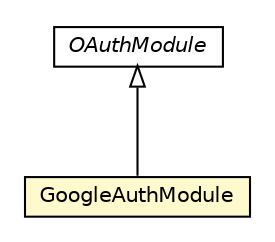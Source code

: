 #!/usr/local/bin/dot
#
# Class diagram 
# Generated by UMLGraph version R5_6-24-gf6e263 (http://www.umlgraph.org/)
#

digraph G {
	edge [fontname="Helvetica",fontsize=10,labelfontname="Helvetica",labelfontsize=10];
	node [fontname="Helvetica",fontsize=10,shape=plaintext];
	nodesep=0.25;
	ranksep=0.5;
	// net.trajano.auth.OAuthModule
	c46 [label=<<table title="net.trajano.auth.OAuthModule" border="0" cellborder="1" cellspacing="0" cellpadding="2" port="p" href="./OAuthModule.html">
		<tr><td><table border="0" cellspacing="0" cellpadding="1">
<tr><td align="center" balign="center"><font face="Helvetica-Oblique"> OAuthModule </font></td></tr>
		</table></td></tr>
		</table>>, URL="./OAuthModule.html", fontname="Helvetica", fontcolor="black", fontsize=10.0];
	// net.trajano.auth.GoogleAuthModule
	c48 [label=<<table title="net.trajano.auth.GoogleAuthModule" border="0" cellborder="1" cellspacing="0" cellpadding="2" port="p" bgcolor="lemonChiffon" href="./GoogleAuthModule.html">
		<tr><td><table border="0" cellspacing="0" cellpadding="1">
<tr><td align="center" balign="center"> GoogleAuthModule </td></tr>
		</table></td></tr>
		</table>>, URL="./GoogleAuthModule.html", fontname="Helvetica", fontcolor="black", fontsize=10.0];
	//net.trajano.auth.GoogleAuthModule extends net.trajano.auth.OAuthModule
	c46:p -> c48:p [dir=back,arrowtail=empty];
}

